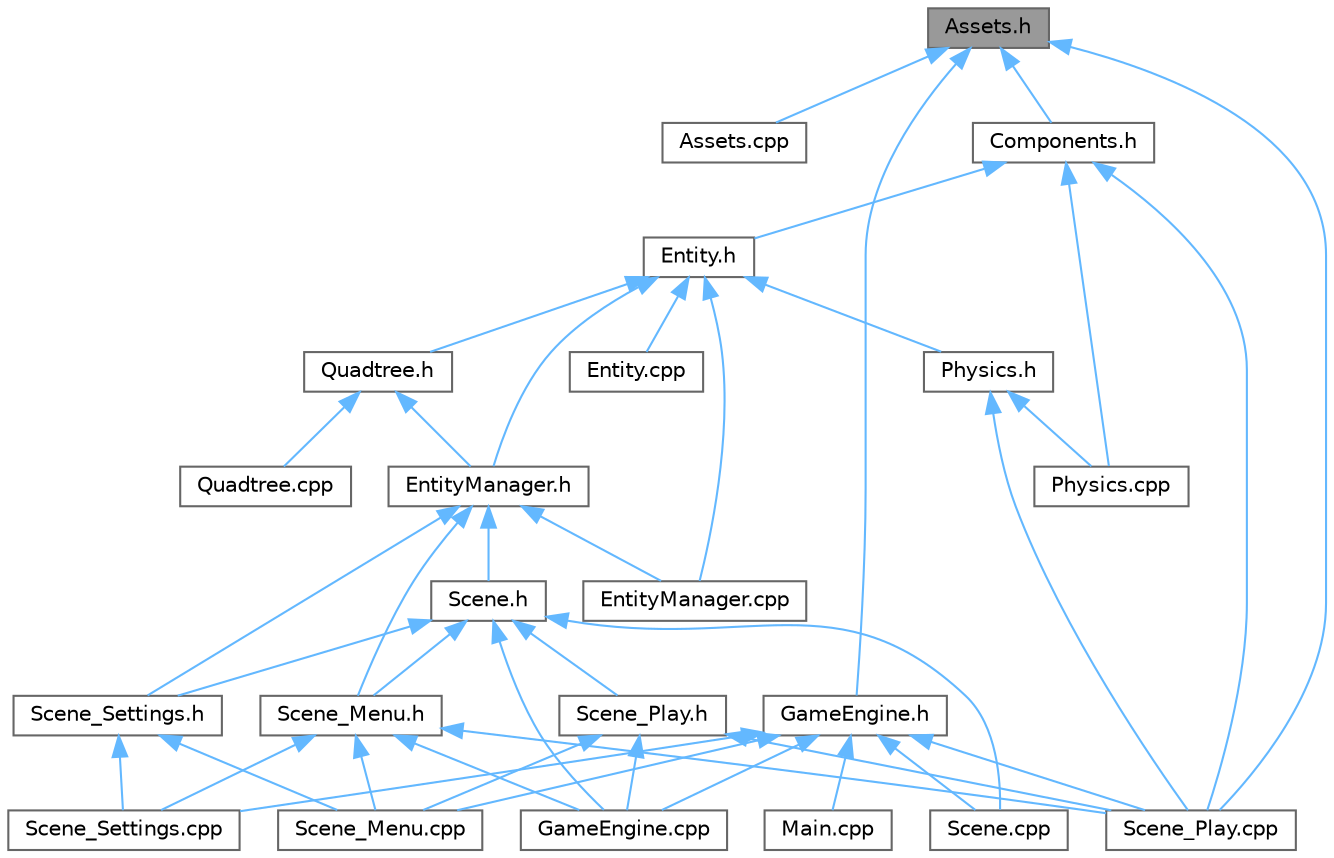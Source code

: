 digraph "Assets.h"
{
 // LATEX_PDF_SIZE
  bgcolor="transparent";
  edge [fontname=Helvetica,fontsize=10,labelfontname=Helvetica,labelfontsize=10];
  node [fontname=Helvetica,fontsize=10,shape=box,height=0.2,width=0.4];
  Node1 [id="Node000001",label="Assets.h",height=0.2,width=0.4,color="gray40", fillcolor="grey60", style="filled", fontcolor="black",tooltip=" "];
  Node1 -> Node2 [id="edge41_Node000001_Node000002",dir="back",color="steelblue1",style="solid",tooltip=" "];
  Node2 [id="Node000002",label="Assets.cpp",height=0.2,width=0.4,color="grey40", fillcolor="white", style="filled",URL="$_assets_8cpp.html",tooltip=" "];
  Node1 -> Node3 [id="edge42_Node000001_Node000003",dir="back",color="steelblue1",style="solid",tooltip=" "];
  Node3 [id="Node000003",label="Components.h",height=0.2,width=0.4,color="grey40", fillcolor="white", style="filled",URL="$_components_8h.html",tooltip=" "];
  Node3 -> Node4 [id="edge43_Node000003_Node000004",dir="back",color="steelblue1",style="solid",tooltip=" "];
  Node4 [id="Node000004",label="Entity.h",height=0.2,width=0.4,color="grey40", fillcolor="white", style="filled",URL="$_entity_8h.html",tooltip=" "];
  Node4 -> Node5 [id="edge44_Node000004_Node000005",dir="back",color="steelblue1",style="solid",tooltip=" "];
  Node5 [id="Node000005",label="Entity.cpp",height=0.2,width=0.4,color="grey40", fillcolor="white", style="filled",URL="$_entity_8cpp.html",tooltip=" "];
  Node4 -> Node6 [id="edge45_Node000004_Node000006",dir="back",color="steelblue1",style="solid",tooltip=" "];
  Node6 [id="Node000006",label="EntityManager.cpp",height=0.2,width=0.4,color="grey40", fillcolor="white", style="filled",URL="$_entity_manager_8cpp.html",tooltip=" "];
  Node4 -> Node7 [id="edge46_Node000004_Node000007",dir="back",color="steelblue1",style="solid",tooltip=" "];
  Node7 [id="Node000007",label="EntityManager.h",height=0.2,width=0.4,color="grey40", fillcolor="white", style="filled",URL="$_entity_manager_8h.html",tooltip=" "];
  Node7 -> Node6 [id="edge47_Node000007_Node000006",dir="back",color="steelblue1",style="solid",tooltip=" "];
  Node7 -> Node8 [id="edge48_Node000007_Node000008",dir="back",color="steelblue1",style="solid",tooltip=" "];
  Node8 [id="Node000008",label="Scene.h",height=0.2,width=0.4,color="grey40", fillcolor="white", style="filled",URL="$_scene_8h.html",tooltip=" "];
  Node8 -> Node9 [id="edge49_Node000008_Node000009",dir="back",color="steelblue1",style="solid",tooltip=" "];
  Node9 [id="Node000009",label="GameEngine.cpp",height=0.2,width=0.4,color="grey40", fillcolor="white", style="filled",URL="$_game_engine_8cpp.html",tooltip=" "];
  Node8 -> Node10 [id="edge50_Node000008_Node000010",dir="back",color="steelblue1",style="solid",tooltip=" "];
  Node10 [id="Node000010",label="Scene.cpp",height=0.2,width=0.4,color="grey40", fillcolor="white", style="filled",URL="$_scene_8cpp.html",tooltip=" "];
  Node8 -> Node11 [id="edge51_Node000008_Node000011",dir="back",color="steelblue1",style="solid",tooltip=" "];
  Node11 [id="Node000011",label="Scene_Menu.h",height=0.2,width=0.4,color="grey40", fillcolor="white", style="filled",URL="$_scene___menu_8h.html",tooltip=" "];
  Node11 -> Node9 [id="edge52_Node000011_Node000009",dir="back",color="steelblue1",style="solid",tooltip=" "];
  Node11 -> Node12 [id="edge53_Node000011_Node000012",dir="back",color="steelblue1",style="solid",tooltip=" "];
  Node12 [id="Node000012",label="Scene_Menu.cpp",height=0.2,width=0.4,color="grey40", fillcolor="white", style="filled",URL="$_scene___menu_8cpp.html",tooltip=" "];
  Node11 -> Node13 [id="edge54_Node000011_Node000013",dir="back",color="steelblue1",style="solid",tooltip=" "];
  Node13 [id="Node000013",label="Scene_Play.cpp",height=0.2,width=0.4,color="grey40", fillcolor="white", style="filled",URL="$_scene___play_8cpp.html",tooltip=" "];
  Node11 -> Node14 [id="edge55_Node000011_Node000014",dir="back",color="steelblue1",style="solid",tooltip=" "];
  Node14 [id="Node000014",label="Scene_Settings.cpp",height=0.2,width=0.4,color="grey40", fillcolor="white", style="filled",URL="$_scene___settings_8cpp.html",tooltip=" "];
  Node8 -> Node15 [id="edge56_Node000008_Node000015",dir="back",color="steelblue1",style="solid",tooltip=" "];
  Node15 [id="Node000015",label="Scene_Play.h",height=0.2,width=0.4,color="grey40", fillcolor="white", style="filled",URL="$_scene___play_8h.html",tooltip=" "];
  Node15 -> Node9 [id="edge57_Node000015_Node000009",dir="back",color="steelblue1",style="solid",tooltip=" "];
  Node15 -> Node12 [id="edge58_Node000015_Node000012",dir="back",color="steelblue1",style="solid",tooltip=" "];
  Node15 -> Node13 [id="edge59_Node000015_Node000013",dir="back",color="steelblue1",style="solid",tooltip=" "];
  Node8 -> Node16 [id="edge60_Node000008_Node000016",dir="back",color="steelblue1",style="solid",tooltip=" "];
  Node16 [id="Node000016",label="Scene_Settings.h",height=0.2,width=0.4,color="grey40", fillcolor="white", style="filled",URL="$_scene___settings_8h.html",tooltip=" "];
  Node16 -> Node12 [id="edge61_Node000016_Node000012",dir="back",color="steelblue1",style="solid",tooltip=" "];
  Node16 -> Node14 [id="edge62_Node000016_Node000014",dir="back",color="steelblue1",style="solid",tooltip=" "];
  Node7 -> Node11 [id="edge63_Node000007_Node000011",dir="back",color="steelblue1",style="solid",tooltip=" "];
  Node7 -> Node16 [id="edge64_Node000007_Node000016",dir="back",color="steelblue1",style="solid",tooltip=" "];
  Node4 -> Node17 [id="edge65_Node000004_Node000017",dir="back",color="steelblue1",style="solid",tooltip=" "];
  Node17 [id="Node000017",label="Physics.h",height=0.2,width=0.4,color="grey40", fillcolor="white", style="filled",URL="$_physics_8h.html",tooltip=" "];
  Node17 -> Node18 [id="edge66_Node000017_Node000018",dir="back",color="steelblue1",style="solid",tooltip=" "];
  Node18 [id="Node000018",label="Physics.cpp",height=0.2,width=0.4,color="grey40", fillcolor="white", style="filled",URL="$_physics_8cpp.html",tooltip=" "];
  Node17 -> Node13 [id="edge67_Node000017_Node000013",dir="back",color="steelblue1",style="solid",tooltip=" "];
  Node4 -> Node19 [id="edge68_Node000004_Node000019",dir="back",color="steelblue1",style="solid",tooltip=" "];
  Node19 [id="Node000019",label="Quadtree.h",height=0.2,width=0.4,color="grey40", fillcolor="white", style="filled",URL="$_quadtree_8h.html",tooltip=" "];
  Node19 -> Node7 [id="edge69_Node000019_Node000007",dir="back",color="steelblue1",style="solid",tooltip=" "];
  Node19 -> Node20 [id="edge70_Node000019_Node000020",dir="back",color="steelblue1",style="solid",tooltip=" "];
  Node20 [id="Node000020",label="Quadtree.cpp",height=0.2,width=0.4,color="grey40", fillcolor="white", style="filled",URL="$_quadtree_8cpp.html",tooltip=" "];
  Node3 -> Node18 [id="edge71_Node000003_Node000018",dir="back",color="steelblue1",style="solid",tooltip=" "];
  Node3 -> Node13 [id="edge72_Node000003_Node000013",dir="back",color="steelblue1",style="solid",tooltip=" "];
  Node1 -> Node21 [id="edge73_Node000001_Node000021",dir="back",color="steelblue1",style="solid",tooltip=" "];
  Node21 [id="Node000021",label="GameEngine.h",height=0.2,width=0.4,color="grey40", fillcolor="white", style="filled",URL="$_game_engine_8h.html",tooltip=" "];
  Node21 -> Node9 [id="edge74_Node000021_Node000009",dir="back",color="steelblue1",style="solid",tooltip=" "];
  Node21 -> Node22 [id="edge75_Node000021_Node000022",dir="back",color="steelblue1",style="solid",tooltip=" "];
  Node22 [id="Node000022",label="Main.cpp",height=0.2,width=0.4,color="grey40", fillcolor="white", style="filled",URL="$_main_8cpp.html",tooltip=" "];
  Node21 -> Node10 [id="edge76_Node000021_Node000010",dir="back",color="steelblue1",style="solid",tooltip=" "];
  Node21 -> Node12 [id="edge77_Node000021_Node000012",dir="back",color="steelblue1",style="solid",tooltip=" "];
  Node21 -> Node13 [id="edge78_Node000021_Node000013",dir="back",color="steelblue1",style="solid",tooltip=" "];
  Node21 -> Node14 [id="edge79_Node000021_Node000014",dir="back",color="steelblue1",style="solid",tooltip=" "];
  Node1 -> Node13 [id="edge80_Node000001_Node000013",dir="back",color="steelblue1",style="solid",tooltip=" "];
}
